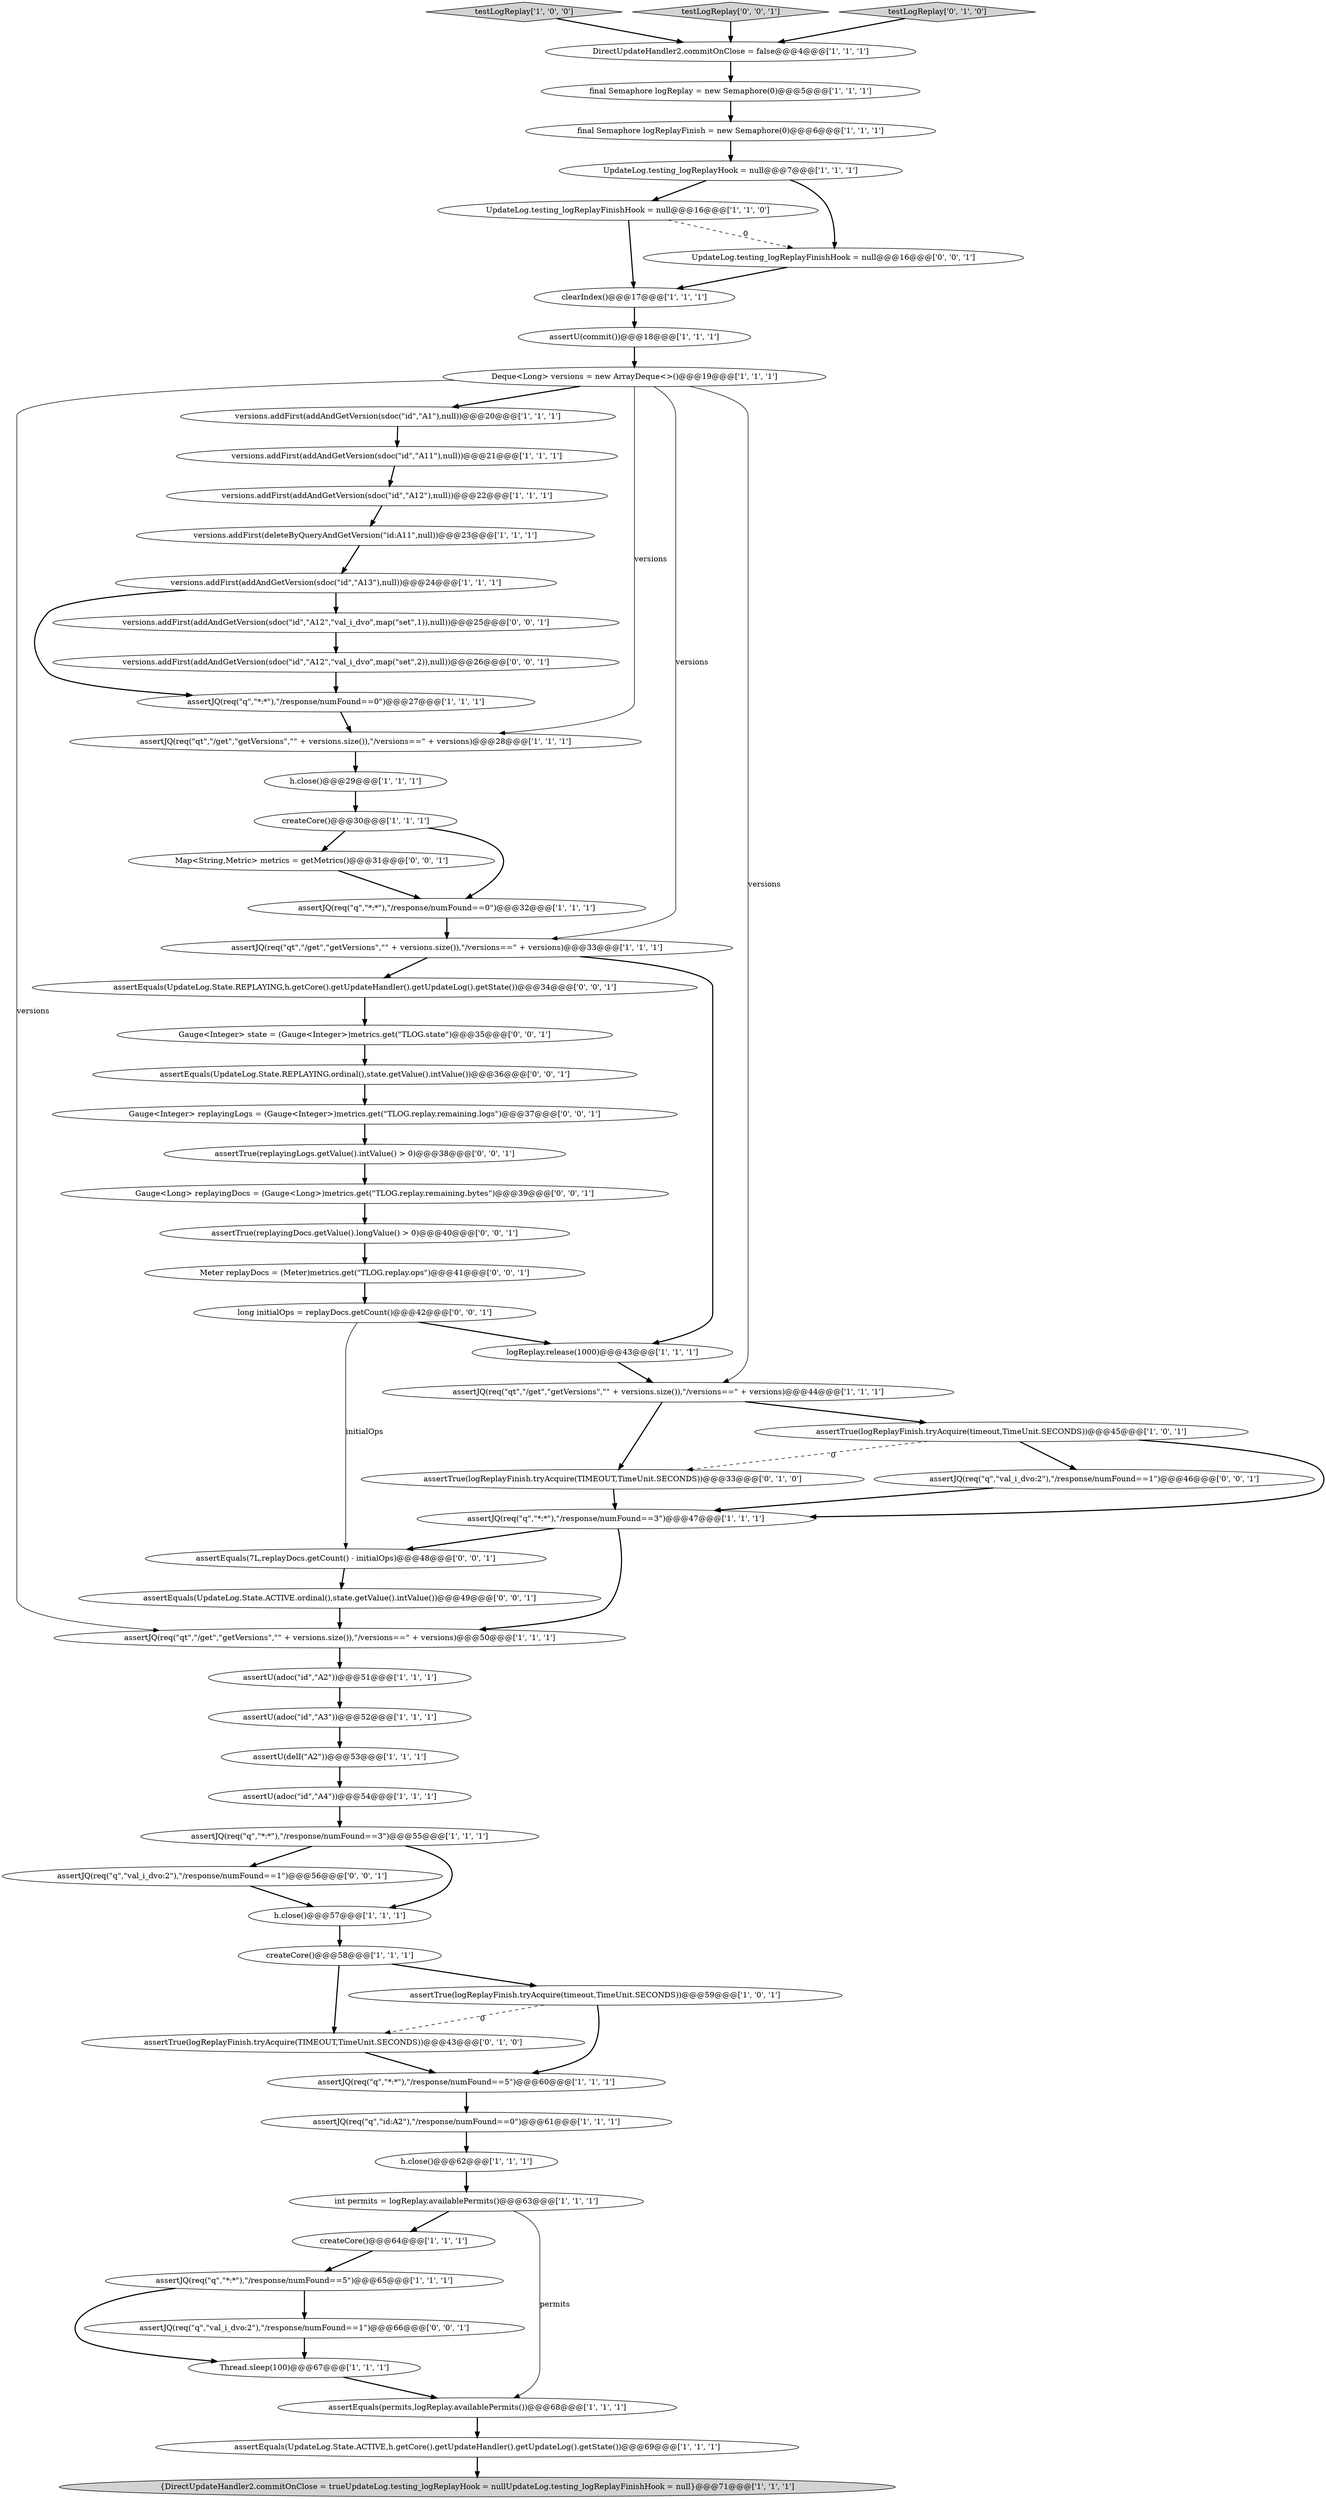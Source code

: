 digraph {
9 [style = filled, label = "h.close()@@@62@@@['1', '1', '1']", fillcolor = white, shape = ellipse image = "AAA0AAABBB1BBB"];
37 [style = filled, label = "assertJQ(req(\"q\",\"*:*\"),\"/response/numFound==5\")@@@65@@@['1', '1', '1']", fillcolor = white, shape = ellipse image = "AAA0AAABBB1BBB"];
44 [style = filled, label = "assertTrue(logReplayFinish.tryAcquire(TIMEOUT,TimeUnit.SECONDS))@@@43@@@['0', '1', '0']", fillcolor = white, shape = ellipse image = "AAA1AAABBB2BBB"];
54 [style = filled, label = "assertEquals(UpdateLog.State.REPLAYING,h.getCore().getUpdateHandler().getUpdateLog().getState())@@@34@@@['0', '0', '1']", fillcolor = white, shape = ellipse image = "AAA0AAABBB3BBB"];
38 [style = filled, label = "versions.addFirst(addAndGetVersion(sdoc(\"id\",\"A13\"),null))@@@24@@@['1', '1', '1']", fillcolor = white, shape = ellipse image = "AAA0AAABBB1BBB"];
31 [style = filled, label = "logReplay.release(1000)@@@43@@@['1', '1', '1']", fillcolor = white, shape = ellipse image = "AAA0AAABBB1BBB"];
25 [style = filled, label = "assertJQ(req(\"qt\",\"/get\",\"getVersions\",\"\" + versions.size()),\"/versions==\" + versions)@@@28@@@['1', '1', '1']", fillcolor = white, shape = ellipse image = "AAA0AAABBB1BBB"];
4 [style = filled, label = "clearIndex()@@@17@@@['1', '1', '1']", fillcolor = white, shape = ellipse image = "AAA0AAABBB1BBB"];
7 [style = filled, label = "assertJQ(req(\"q\",\"*:*\"),\"/response/numFound==5\")@@@60@@@['1', '1', '1']", fillcolor = white, shape = ellipse image = "AAA0AAABBB1BBB"];
51 [style = filled, label = "assertJQ(req(\"q\",\"val_i_dvo:2\"),\"/response/numFound==1\")@@@56@@@['0', '0', '1']", fillcolor = white, shape = ellipse image = "AAA0AAABBB3BBB"];
17 [style = filled, label = "int permits = logReplay.availablePermits()@@@63@@@['1', '1', '1']", fillcolor = white, shape = ellipse image = "AAA0AAABBB1BBB"];
42 [style = filled, label = "testLogReplay['1', '0', '0']", fillcolor = lightgray, shape = diamond image = "AAA0AAABBB1BBB"];
47 [style = filled, label = "Gauge<Long> replayingDocs = (Gauge<Long>)metrics.get(\"TLOG.replay.remaining.bytes\")@@@39@@@['0', '0', '1']", fillcolor = white, shape = ellipse image = "AAA0AAABBB3BBB"];
64 [style = filled, label = "Gauge<Integer> replayingLogs = (Gauge<Integer>)metrics.get(\"TLOG.replay.remaining.logs\")@@@37@@@['0', '0', '1']", fillcolor = white, shape = ellipse image = "AAA0AAABBB3BBB"];
11 [style = filled, label = "assertTrue(logReplayFinish.tryAcquire(timeout,TimeUnit.SECONDS))@@@45@@@['1', '0', '1']", fillcolor = white, shape = ellipse image = "AAA0AAABBB1BBB"];
3 [style = filled, label = "h.close()@@@57@@@['1', '1', '1']", fillcolor = white, shape = ellipse image = "AAA0AAABBB1BBB"];
10 [style = filled, label = "assertU(delI(\"A2\"))@@@53@@@['1', '1', '1']", fillcolor = white, shape = ellipse image = "AAA0AAABBB1BBB"];
41 [style = filled, label = "DirectUpdateHandler2.commitOnClose = false@@@4@@@['1', '1', '1']", fillcolor = white, shape = ellipse image = "AAA0AAABBB1BBB"];
62 [style = filled, label = "testLogReplay['0', '0', '1']", fillcolor = lightgray, shape = diamond image = "AAA0AAABBB3BBB"];
13 [style = filled, label = "createCore()@@@30@@@['1', '1', '1']", fillcolor = white, shape = ellipse image = "AAA0AAABBB1BBB"];
21 [style = filled, label = "versions.addFirst(addAndGetVersion(sdoc(\"id\",\"A1\"),null))@@@20@@@['1', '1', '1']", fillcolor = white, shape = ellipse image = "AAA0AAABBB1BBB"];
57 [style = filled, label = "assertTrue(replayingLogs.getValue().intValue() > 0)@@@38@@@['0', '0', '1']", fillcolor = white, shape = ellipse image = "AAA0AAABBB3BBB"];
63 [style = filled, label = "assertEquals(UpdateLog.State.REPLAYING.ordinal(),state.getValue().intValue())@@@36@@@['0', '0', '1']", fillcolor = white, shape = ellipse image = "AAA0AAABBB3BBB"];
1 [style = filled, label = "versions.addFirst(addAndGetVersion(sdoc(\"id\",\"A11\"),null))@@@21@@@['1', '1', '1']", fillcolor = white, shape = ellipse image = "AAA0AAABBB1BBB"];
40 [style = filled, label = "assertU(adoc(\"id\",\"A2\"))@@@51@@@['1', '1', '1']", fillcolor = white, shape = ellipse image = "AAA0AAABBB1BBB"];
60 [style = filled, label = "Gauge<Integer> state = (Gauge<Integer>)metrics.get(\"TLOG.state\")@@@35@@@['0', '0', '1']", fillcolor = white, shape = ellipse image = "AAA0AAABBB3BBB"];
30 [style = filled, label = "createCore()@@@64@@@['1', '1', '1']", fillcolor = white, shape = ellipse image = "AAA0AAABBB1BBB"];
48 [style = filled, label = "assertTrue(replayingDocs.getValue().longValue() > 0)@@@40@@@['0', '0', '1']", fillcolor = white, shape = ellipse image = "AAA0AAABBB3BBB"];
6 [style = filled, label = "versions.addFirst(addAndGetVersion(sdoc(\"id\",\"A12\"),null))@@@22@@@['1', '1', '1']", fillcolor = white, shape = ellipse image = "AAA0AAABBB1BBB"];
8 [style = filled, label = "assertJQ(req(\"qt\",\"/get\",\"getVersions\",\"\" + versions.size()),\"/versions==\" + versions)@@@50@@@['1', '1', '1']", fillcolor = white, shape = ellipse image = "AAA0AAABBB1BBB"];
22 [style = filled, label = "assertJQ(req(\"qt\",\"/get\",\"getVersions\",\"\" + versions.size()),\"/versions==\" + versions)@@@33@@@['1', '1', '1']", fillcolor = white, shape = ellipse image = "AAA0AAABBB1BBB"];
39 [style = filled, label = "assertEquals(UpdateLog.State.ACTIVE,h.getCore().getUpdateHandler().getUpdateLog().getState())@@@69@@@['1', '1', '1']", fillcolor = white, shape = ellipse image = "AAA0AAABBB1BBB"];
45 [style = filled, label = "testLogReplay['0', '1', '0']", fillcolor = lightgray, shape = diamond image = "AAA0AAABBB2BBB"];
52 [style = filled, label = "versions.addFirst(addAndGetVersion(sdoc(\"id\",\"A12\",\"val_i_dvo\",map(\"set\",1)),null))@@@25@@@['0', '0', '1']", fillcolor = white, shape = ellipse image = "AAA0AAABBB3BBB"];
24 [style = filled, label = "assertJQ(req(\"qt\",\"/get\",\"getVersions\",\"\" + versions.size()),\"/versions==\" + versions)@@@44@@@['1', '1', '1']", fillcolor = white, shape = ellipse image = "AAA0AAABBB1BBB"];
58 [style = filled, label = "assertJQ(req(\"q\",\"val_i_dvo:2\"),\"/response/numFound==1\")@@@46@@@['0', '0', '1']", fillcolor = white, shape = ellipse image = "AAA0AAABBB3BBB"];
23 [style = filled, label = "{DirectUpdateHandler2.commitOnClose = trueUpdateLog.testing_logReplayHook = nullUpdateLog.testing_logReplayFinishHook = null}@@@71@@@['1', '1', '1']", fillcolor = lightgray, shape = ellipse image = "AAA0AAABBB1BBB"];
26 [style = filled, label = "final Semaphore logReplayFinish = new Semaphore(0)@@@6@@@['1', '1', '1']", fillcolor = white, shape = ellipse image = "AAA0AAABBB1BBB"];
5 [style = filled, label = "final Semaphore logReplay = new Semaphore(0)@@@5@@@['1', '1', '1']", fillcolor = white, shape = ellipse image = "AAA0AAABBB1BBB"];
27 [style = filled, label = "assertJQ(req(\"q\",\"id:A2\"),\"/response/numFound==0\")@@@61@@@['1', '1', '1']", fillcolor = white, shape = ellipse image = "AAA0AAABBB1BBB"];
53 [style = filled, label = "long initialOps = replayDocs.getCount()@@@42@@@['0', '0', '1']", fillcolor = white, shape = ellipse image = "AAA0AAABBB3BBB"];
14 [style = filled, label = "UpdateLog.testing_logReplayHook = null@@@7@@@['1', '1', '1']", fillcolor = white, shape = ellipse image = "AAA0AAABBB1BBB"];
55 [style = filled, label = "assertEquals(7L,replayDocs.getCount() - initialOps)@@@48@@@['0', '0', '1']", fillcolor = white, shape = ellipse image = "AAA0AAABBB3BBB"];
49 [style = filled, label = "versions.addFirst(addAndGetVersion(sdoc(\"id\",\"A12\",\"val_i_dvo\",map(\"set\",2)),null))@@@26@@@['0', '0', '1']", fillcolor = white, shape = ellipse image = "AAA0AAABBB3BBB"];
35 [style = filled, label = "assertJQ(req(\"q\",\"*:*\"),\"/response/numFound==0\")@@@27@@@['1', '1', '1']", fillcolor = white, shape = ellipse image = "AAA0AAABBB1BBB"];
12 [style = filled, label = "Thread.sleep(100)@@@67@@@['1', '1', '1']", fillcolor = white, shape = ellipse image = "AAA0AAABBB1BBB"];
16 [style = filled, label = "createCore()@@@58@@@['1', '1', '1']", fillcolor = white, shape = ellipse image = "AAA0AAABBB1BBB"];
56 [style = filled, label = "assertJQ(req(\"q\",\"val_i_dvo:2\"),\"/response/numFound==1\")@@@66@@@['0', '0', '1']", fillcolor = white, shape = ellipse image = "AAA0AAABBB3BBB"];
19 [style = filled, label = "h.close()@@@29@@@['1', '1', '1']", fillcolor = white, shape = ellipse image = "AAA0AAABBB1BBB"];
32 [style = filled, label = "assertTrue(logReplayFinish.tryAcquire(timeout,TimeUnit.SECONDS))@@@59@@@['1', '0', '1']", fillcolor = white, shape = ellipse image = "AAA0AAABBB1BBB"];
50 [style = filled, label = "Map<String,Metric> metrics = getMetrics()@@@31@@@['0', '0', '1']", fillcolor = white, shape = ellipse image = "AAA0AAABBB3BBB"];
46 [style = filled, label = "assertEquals(UpdateLog.State.ACTIVE.ordinal(),state.getValue().intValue())@@@49@@@['0', '0', '1']", fillcolor = white, shape = ellipse image = "AAA0AAABBB3BBB"];
2 [style = filled, label = "assertU(adoc(\"id\",\"A3\"))@@@52@@@['1', '1', '1']", fillcolor = white, shape = ellipse image = "AAA0AAABBB1BBB"];
28 [style = filled, label = "assertJQ(req(\"q\",\"*:*\"),\"/response/numFound==3\")@@@55@@@['1', '1', '1']", fillcolor = white, shape = ellipse image = "AAA0AAABBB1BBB"];
59 [style = filled, label = "Meter replayDocs = (Meter)metrics.get(\"TLOG.replay.ops\")@@@41@@@['0', '0', '1']", fillcolor = white, shape = ellipse image = "AAA0AAABBB3BBB"];
34 [style = filled, label = "assertJQ(req(\"q\",\"*:*\"),\"/response/numFound==3\")@@@47@@@['1', '1', '1']", fillcolor = white, shape = ellipse image = "AAA0AAABBB1BBB"];
15 [style = filled, label = "versions.addFirst(deleteByQueryAndGetVersion(\"id:A11\",null))@@@23@@@['1', '1', '1']", fillcolor = white, shape = ellipse image = "AAA0AAABBB1BBB"];
43 [style = filled, label = "assertTrue(logReplayFinish.tryAcquire(TIMEOUT,TimeUnit.SECONDS))@@@33@@@['0', '1', '0']", fillcolor = white, shape = ellipse image = "AAA1AAABBB2BBB"];
18 [style = filled, label = "assertJQ(req(\"q\",\"*:*\"),\"/response/numFound==0\")@@@32@@@['1', '1', '1']", fillcolor = white, shape = ellipse image = "AAA0AAABBB1BBB"];
29 [style = filled, label = "assertU(commit())@@@18@@@['1', '1', '1']", fillcolor = white, shape = ellipse image = "AAA0AAABBB1BBB"];
36 [style = filled, label = "UpdateLog.testing_logReplayFinishHook = null@@@16@@@['1', '1', '0']", fillcolor = white, shape = ellipse image = "AAA0AAABBB1BBB"];
0 [style = filled, label = "assertEquals(permits,logReplay.availablePermits())@@@68@@@['1', '1', '1']", fillcolor = white, shape = ellipse image = "AAA0AAABBB1BBB"];
61 [style = filled, label = "UpdateLog.testing_logReplayFinishHook = null@@@16@@@['0', '0', '1']", fillcolor = white, shape = ellipse image = "AAA0AAABBB3BBB"];
33 [style = filled, label = "assertU(adoc(\"id\",\"A4\"))@@@54@@@['1', '1', '1']", fillcolor = white, shape = ellipse image = "AAA0AAABBB1BBB"];
20 [style = filled, label = "Deque<Long> versions = new ArrayDeque<>()@@@19@@@['1', '1', '1']", fillcolor = white, shape = ellipse image = "AAA0AAABBB1BBB"];
11->34 [style = bold, label=""];
28->51 [style = bold, label=""];
12->0 [style = bold, label=""];
28->3 [style = bold, label=""];
56->12 [style = bold, label=""];
20->8 [style = solid, label="versions"];
36->4 [style = bold, label=""];
30->37 [style = bold, label=""];
53->55 [style = solid, label="initialOps"];
55->46 [style = bold, label=""];
6->15 [style = bold, label=""];
18->22 [style = bold, label=""];
15->38 [style = bold, label=""];
64->57 [style = bold, label=""];
57->47 [style = bold, label=""];
46->8 [style = bold, label=""];
17->0 [style = solid, label="permits"];
25->19 [style = bold, label=""];
36->61 [style = dashed, label="0"];
0->39 [style = bold, label=""];
37->56 [style = bold, label=""];
20->22 [style = solid, label="versions"];
24->11 [style = bold, label=""];
27->9 [style = bold, label=""];
45->41 [style = bold, label=""];
2->10 [style = bold, label=""];
22->31 [style = bold, label=""];
11->43 [style = dashed, label="0"];
32->44 [style = dashed, label="0"];
49->35 [style = bold, label=""];
1->6 [style = bold, label=""];
26->14 [style = bold, label=""];
5->26 [style = bold, label=""];
33->28 [style = bold, label=""];
13->18 [style = bold, label=""];
13->50 [style = bold, label=""];
19->13 [style = bold, label=""];
47->48 [style = bold, label=""];
51->3 [style = bold, label=""];
53->31 [style = bold, label=""];
48->59 [style = bold, label=""];
20->24 [style = solid, label="versions"];
43->34 [style = bold, label=""];
20->21 [style = bold, label=""];
16->44 [style = bold, label=""];
42->41 [style = bold, label=""];
20->25 [style = solid, label="versions"];
11->58 [style = bold, label=""];
37->12 [style = bold, label=""];
9->17 [style = bold, label=""];
50->18 [style = bold, label=""];
60->63 [style = bold, label=""];
59->53 [style = bold, label=""];
34->55 [style = bold, label=""];
38->35 [style = bold, label=""];
63->64 [style = bold, label=""];
62->41 [style = bold, label=""];
24->43 [style = bold, label=""];
35->25 [style = bold, label=""];
22->54 [style = bold, label=""];
40->2 [style = bold, label=""];
32->7 [style = bold, label=""];
21->1 [style = bold, label=""];
34->8 [style = bold, label=""];
3->16 [style = bold, label=""];
31->24 [style = bold, label=""];
8->40 [style = bold, label=""];
44->7 [style = bold, label=""];
61->4 [style = bold, label=""];
4->29 [style = bold, label=""];
38->52 [style = bold, label=""];
17->30 [style = bold, label=""];
10->33 [style = bold, label=""];
41->5 [style = bold, label=""];
39->23 [style = bold, label=""];
52->49 [style = bold, label=""];
54->60 [style = bold, label=""];
14->61 [style = bold, label=""];
7->27 [style = bold, label=""];
14->36 [style = bold, label=""];
16->32 [style = bold, label=""];
29->20 [style = bold, label=""];
58->34 [style = bold, label=""];
}
